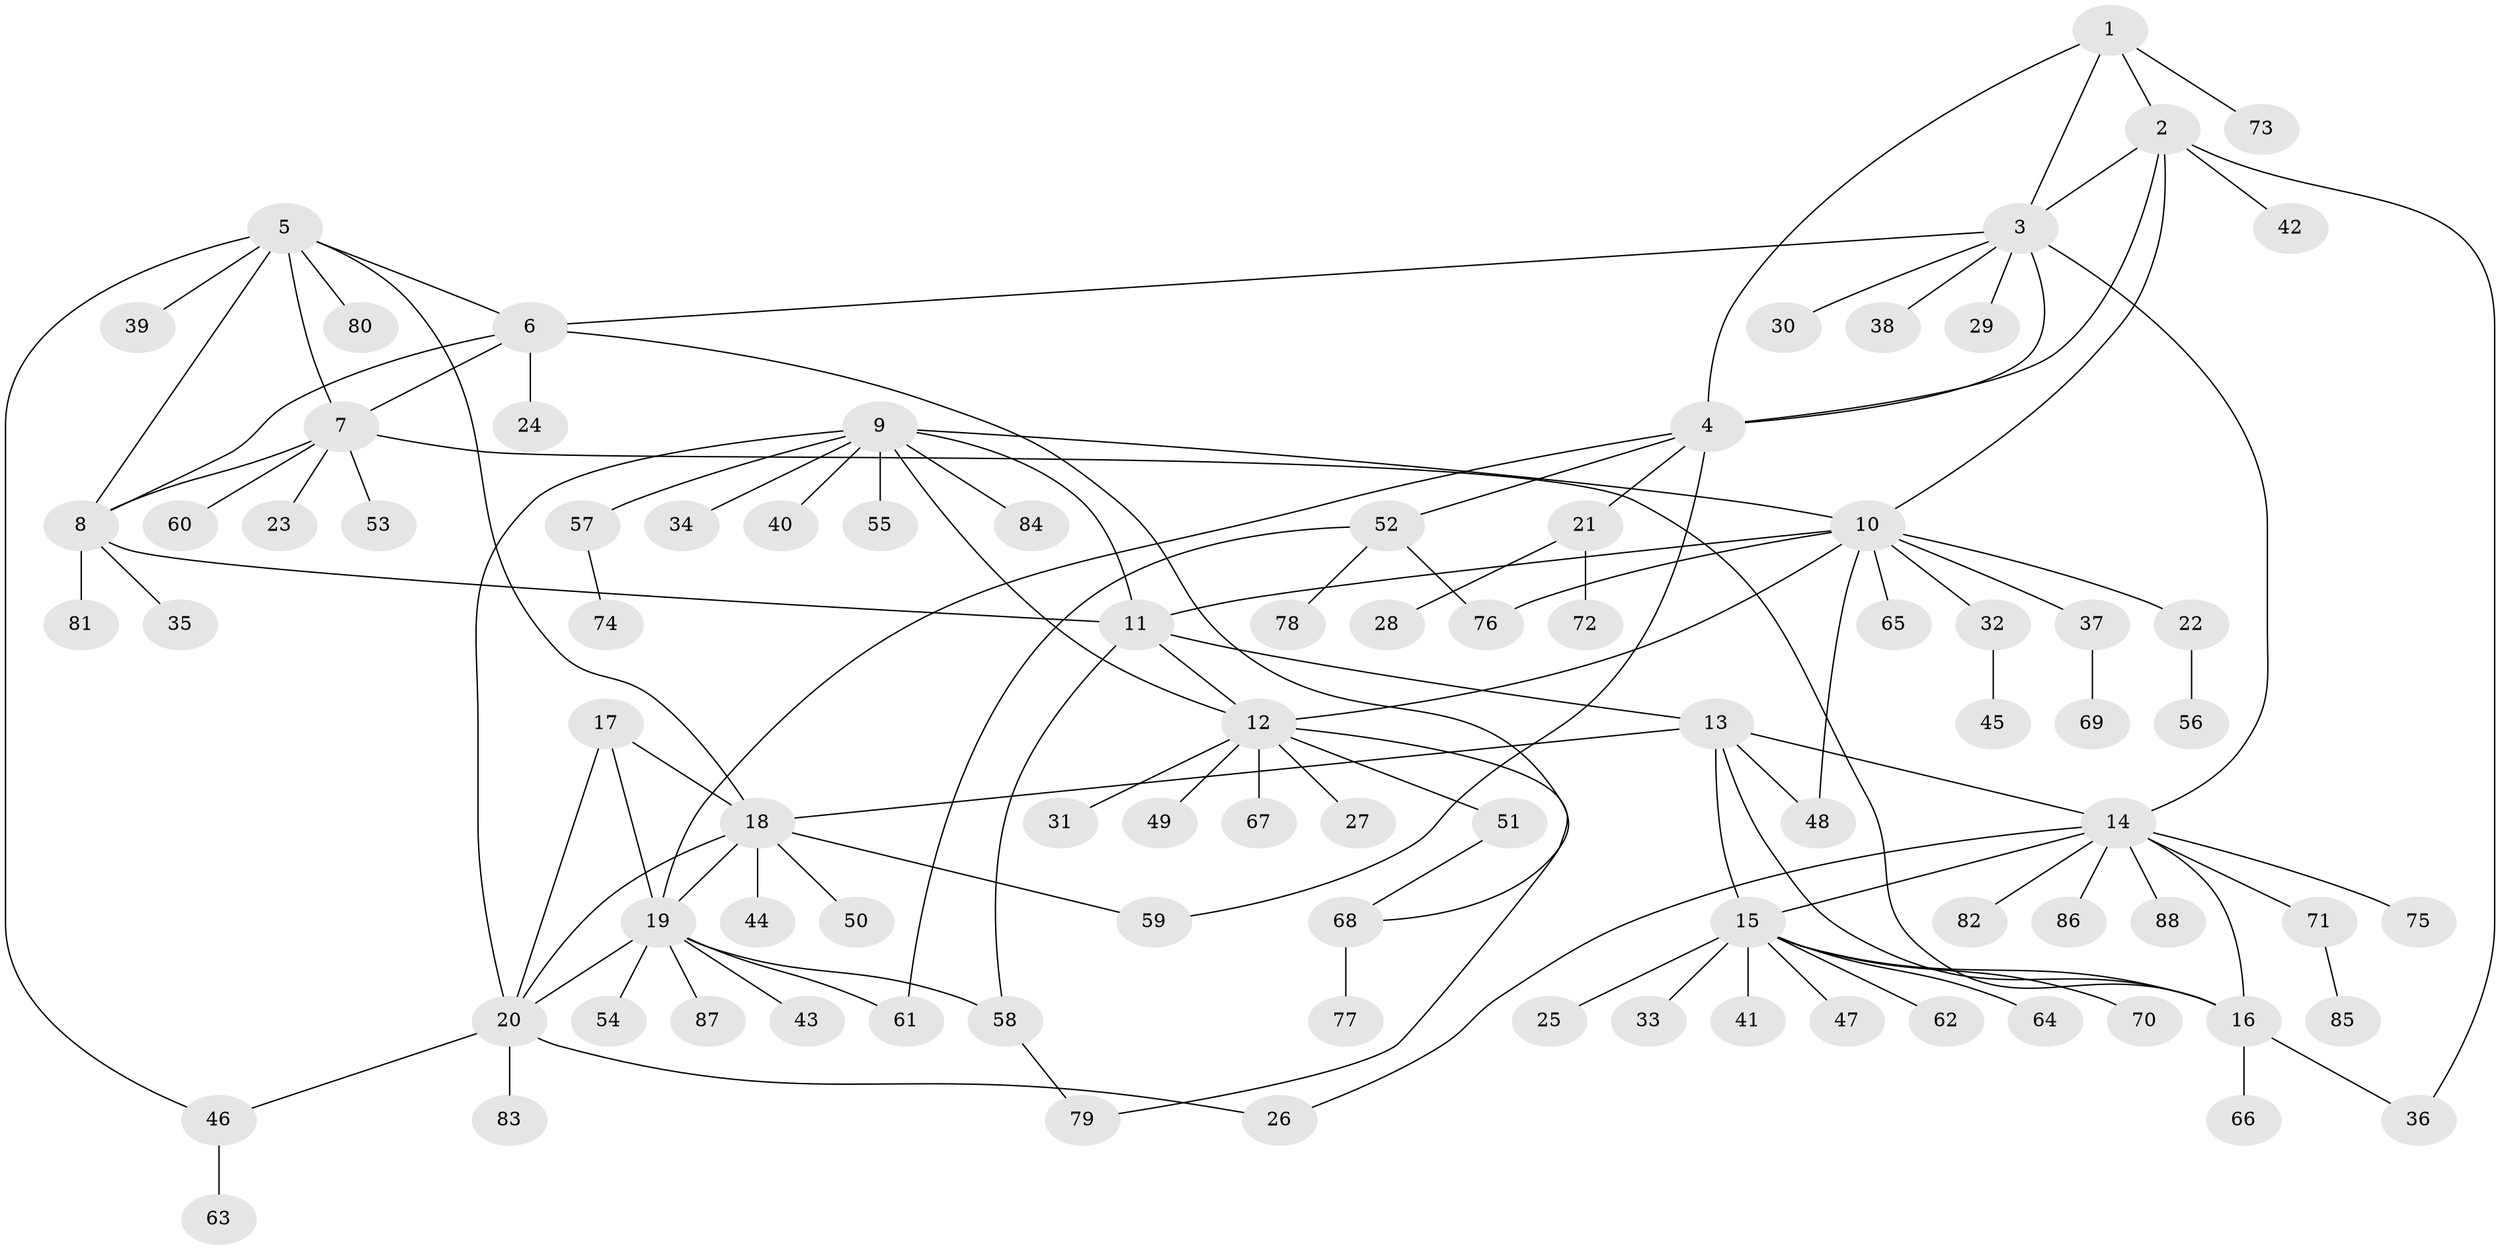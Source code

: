 // Generated by graph-tools (version 1.1) at 2025/26/03/09/25 03:26:45]
// undirected, 88 vertices, 118 edges
graph export_dot {
graph [start="1"]
  node [color=gray90,style=filled];
  1;
  2;
  3;
  4;
  5;
  6;
  7;
  8;
  9;
  10;
  11;
  12;
  13;
  14;
  15;
  16;
  17;
  18;
  19;
  20;
  21;
  22;
  23;
  24;
  25;
  26;
  27;
  28;
  29;
  30;
  31;
  32;
  33;
  34;
  35;
  36;
  37;
  38;
  39;
  40;
  41;
  42;
  43;
  44;
  45;
  46;
  47;
  48;
  49;
  50;
  51;
  52;
  53;
  54;
  55;
  56;
  57;
  58;
  59;
  60;
  61;
  62;
  63;
  64;
  65;
  66;
  67;
  68;
  69;
  70;
  71;
  72;
  73;
  74;
  75;
  76;
  77;
  78;
  79;
  80;
  81;
  82;
  83;
  84;
  85;
  86;
  87;
  88;
  1 -- 2;
  1 -- 3;
  1 -- 4;
  1 -- 73;
  2 -- 3;
  2 -- 4;
  2 -- 10;
  2 -- 36;
  2 -- 42;
  3 -- 4;
  3 -- 6;
  3 -- 14;
  3 -- 29;
  3 -- 30;
  3 -- 38;
  4 -- 19;
  4 -- 21;
  4 -- 52;
  4 -- 59;
  5 -- 6;
  5 -- 7;
  5 -- 8;
  5 -- 18;
  5 -- 39;
  5 -- 46;
  5 -- 80;
  6 -- 7;
  6 -- 8;
  6 -- 24;
  6 -- 68;
  7 -- 8;
  7 -- 16;
  7 -- 23;
  7 -- 53;
  7 -- 60;
  8 -- 11;
  8 -- 35;
  8 -- 81;
  9 -- 10;
  9 -- 11;
  9 -- 12;
  9 -- 20;
  9 -- 34;
  9 -- 40;
  9 -- 55;
  9 -- 57;
  9 -- 84;
  10 -- 11;
  10 -- 12;
  10 -- 22;
  10 -- 32;
  10 -- 37;
  10 -- 48;
  10 -- 65;
  10 -- 76;
  11 -- 12;
  11 -- 13;
  11 -- 58;
  12 -- 27;
  12 -- 31;
  12 -- 49;
  12 -- 51;
  12 -- 67;
  12 -- 79;
  13 -- 14;
  13 -- 15;
  13 -- 16;
  13 -- 18;
  13 -- 48;
  14 -- 15;
  14 -- 16;
  14 -- 26;
  14 -- 71;
  14 -- 75;
  14 -- 82;
  14 -- 86;
  14 -- 88;
  15 -- 16;
  15 -- 25;
  15 -- 33;
  15 -- 41;
  15 -- 47;
  15 -- 62;
  15 -- 64;
  15 -- 70;
  16 -- 36;
  16 -- 66;
  17 -- 18;
  17 -- 19;
  17 -- 20;
  18 -- 19;
  18 -- 20;
  18 -- 44;
  18 -- 50;
  18 -- 59;
  19 -- 20;
  19 -- 43;
  19 -- 54;
  19 -- 58;
  19 -- 61;
  19 -- 87;
  20 -- 26;
  20 -- 46;
  20 -- 83;
  21 -- 28;
  21 -- 72;
  22 -- 56;
  32 -- 45;
  37 -- 69;
  46 -- 63;
  51 -- 68;
  52 -- 61;
  52 -- 76;
  52 -- 78;
  57 -- 74;
  58 -- 79;
  68 -- 77;
  71 -- 85;
}
